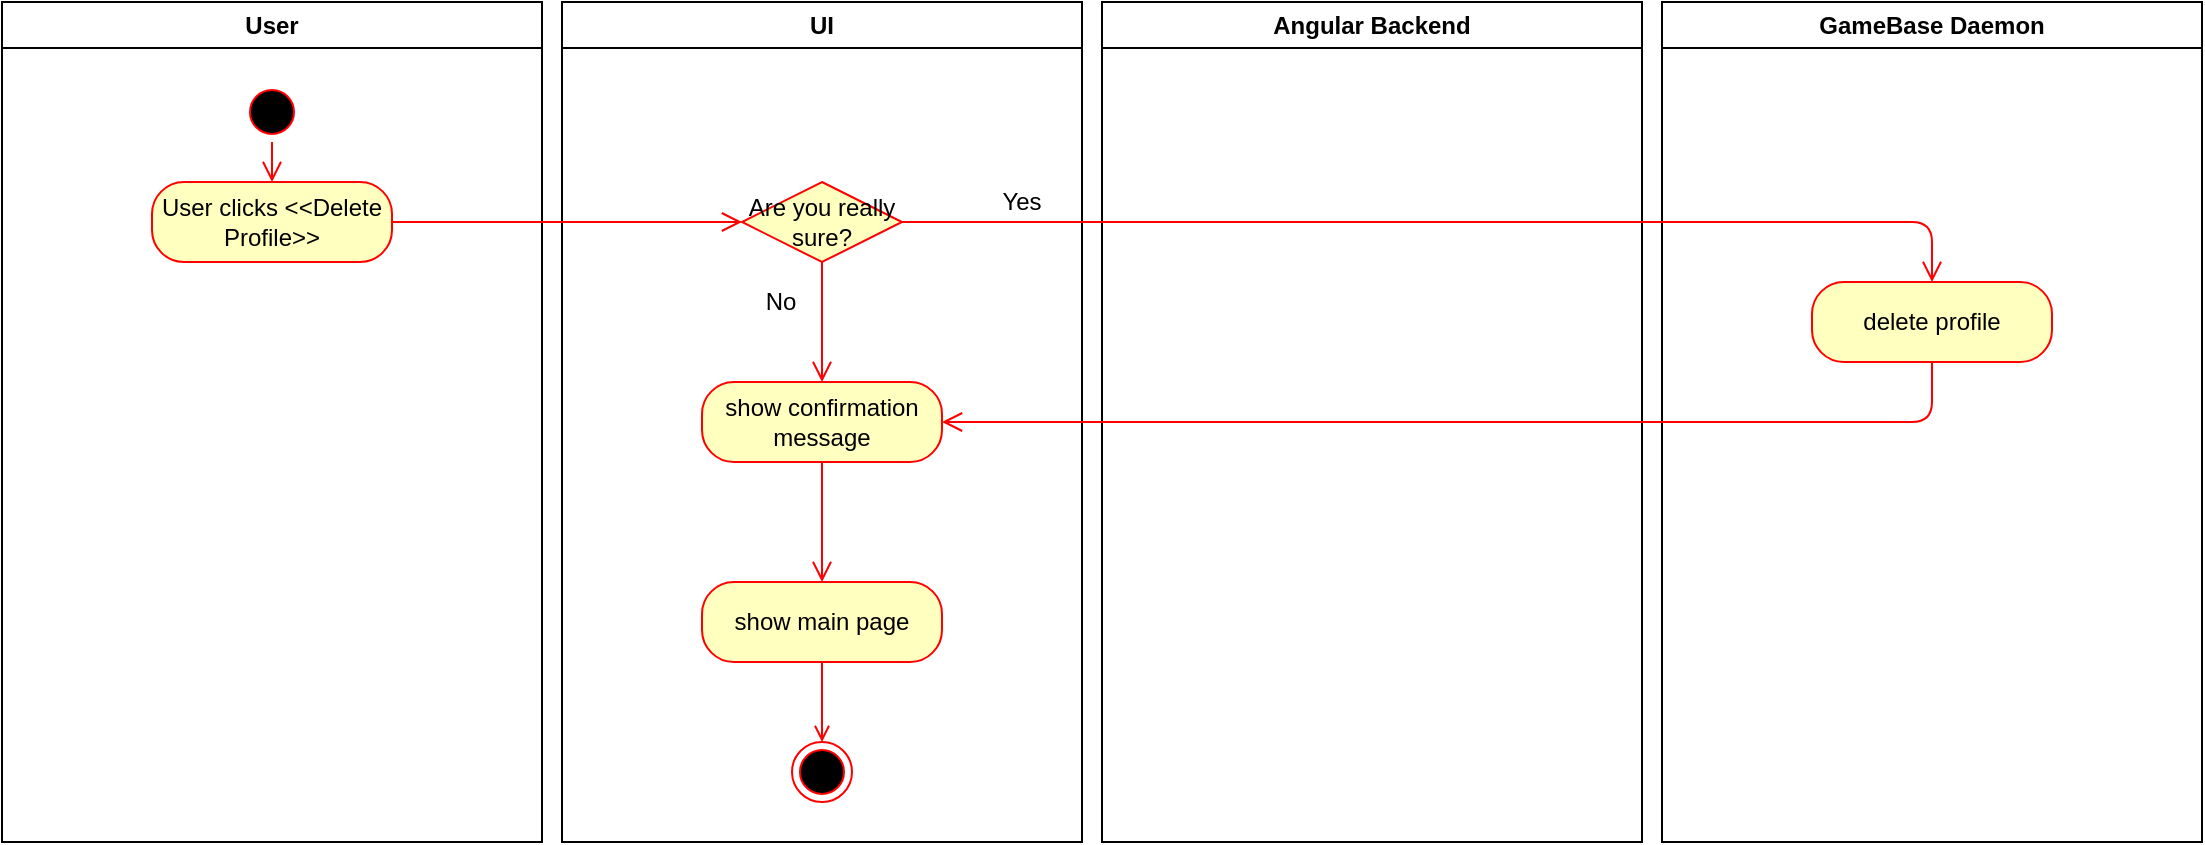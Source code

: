 <mxfile version="13.0.3" type="device"><diagram name="Page-1" id="dd4fdf45-0a81-a461-4935-abd9e4a15d39"><mxGraphModel dx="1102" dy="652" grid="1" gridSize="10" guides="1" tooltips="1" connect="1" arrows="1" fold="1" page="1" pageScale="1" pageWidth="1169" pageHeight="826" background="#ffffff" math="0" shadow="0"><root><mxCell id="0"/><mxCell id="1" parent="0"/><mxCell id="2" value="User" style="swimlane;whiteSpace=wrap" parent="1" vertex="1"><mxGeometry x="30" y="20" width="270" height="420" as="geometry"/></mxCell><mxCell id="5" value="" style="ellipse;shape=startState;fillColor=#000000;strokeColor=#ff0000;" parent="2" vertex="1"><mxGeometry x="120" y="40" width="30" height="30" as="geometry"/></mxCell><mxCell id="6" value="" style="edgeStyle=elbowEdgeStyle;elbow=horizontal;verticalAlign=bottom;endArrow=open;endSize=8;strokeColor=#FF0000;endFill=1;rounded=0;entryX=0.5;entryY=0;" parent="2" source="5" target="78" edge="1"><mxGeometry x="100" y="40" as="geometry"><mxPoint x="115" y="110" as="targetPoint"/></mxGeometry></mxCell><mxCell id="78" value="User clicks &amp;lt;&amp;lt;Delete Profile&amp;gt;&amp;gt;" style="rounded=1;whiteSpace=wrap;html=1;arcSize=40;fillColor=#ffffc0;strokeColor=#ff0000;" parent="2" vertex="1"><mxGeometry x="75" y="90" width="120" height="40" as="geometry"/></mxCell><mxCell id="3" value="UI" style="swimlane;whiteSpace=wrap" parent="1" vertex="1"><mxGeometry x="310" y="20" width="260" height="420" as="geometry"/></mxCell><mxCell id="jyGPnioiTSaXggAigQKD-128" style="edgeStyle=orthogonalEdgeStyle;rounded=0;orthogonalLoop=1;jettySize=auto;html=1;entryX=0.5;entryY=0;entryDx=0;entryDy=0;endArrow=open;endFill=0;strokeColor=#FF0000;align=left;" parent="3" source="109" target="74" edge="1"><mxGeometry relative="1" as="geometry"/></mxCell><mxCell id="109" value="show main page" style="rounded=1;whiteSpace=wrap;html=1;arcSize=40;fillColor=#ffffc0;strokeColor=#ff0000;" parent="3" vertex="1"><mxGeometry x="70" y="290" width="120" height="40" as="geometry"/></mxCell><mxCell id="74" value="" style="ellipse;html=1;shape=endState;fillColor=#000000;strokeColor=#ff0000;" parent="3" vertex="1"><mxGeometry x="115" y="370" width="30" height="30" as="geometry"/></mxCell><mxCell id="jaFobSOB7RtKzmexCF0z-109" value="Are you really sure?" style="rhombus;whiteSpace=wrap;html=1;fillColor=#ffffc0;strokeColor=#ff0000;" vertex="1" parent="3"><mxGeometry x="90" y="90" width="80" height="40" as="geometry"/></mxCell><mxCell id="jaFobSOB7RtKzmexCF0z-116" value="No" style="text;html=1;strokeColor=none;fillColor=none;align=center;verticalAlign=middle;whiteSpace=wrap;rounded=0;" vertex="1" parent="3"><mxGeometry x="90" y="140" width="39" height="20" as="geometry"/></mxCell><mxCell id="jaFobSOB7RtKzmexCF0z-115" value="" style="edgeStyle=orthogonalEdgeStyle;html=1;verticalAlign=bottom;endArrow=open;endSize=8;strokeColor=#ff0000;exitX=0.5;exitY=1;exitDx=0;exitDy=0;entryX=0.5;entryY=0;entryDx=0;entryDy=0;" edge="1" parent="3" source="jaFobSOB7RtKzmexCF0z-109" target="nvzfgMEEoVpTXnKozk_3-110"><mxGeometry relative="1" as="geometry"><mxPoint x="90" y="240" as="targetPoint"/><mxPoint x="-95" y="120" as="sourcePoint"/></mxGeometry></mxCell><mxCell id="jaFobSOB7RtKzmexCF0z-118" value="Yes" style="text;html=1;strokeColor=none;fillColor=none;align=center;verticalAlign=middle;whiteSpace=wrap;rounded=0;" vertex="1" parent="3"><mxGeometry x="210" y="90" width="40" height="20" as="geometry"/></mxCell><mxCell id="nvzfgMEEoVpTXnKozk_3-110" value="show confirmation message" style="rounded=1;whiteSpace=wrap;html=1;arcSize=40;fillColor=#ffffc0;strokeColor=#ff0000;" parent="3" vertex="1"><mxGeometry x="70" y="190" width="120" height="40" as="geometry"/></mxCell><mxCell id="jaFobSOB7RtKzmexCF0z-120" value="" style="edgeStyle=orthogonalEdgeStyle;html=1;verticalAlign=bottom;endArrow=open;endSize=8;strokeColor=#ff0000;entryX=0.5;entryY=0;entryDx=0;entryDy=0;exitX=0.5;exitY=1;exitDx=0;exitDy=0;" edge="1" parent="3" source="nvzfgMEEoVpTXnKozk_3-110" target="109"><mxGeometry relative="1" as="geometry"><mxPoint x="100" y="120" as="targetPoint"/><mxPoint x="-75" y="120" as="sourcePoint"/></mxGeometry></mxCell><mxCell id="4" value="Angular Backend" style="swimlane;whiteSpace=wrap" parent="1" vertex="1"><mxGeometry x="580" y="20" width="270" height="420" as="geometry"/></mxCell><mxCell id="jyGPnioiTSaXggAigQKD-114" value="GameBase Daemon" style="swimlane;whiteSpace=wrap" parent="1" vertex="1"><mxGeometry x="860" y="20" width="270" height="420" as="geometry"/></mxCell><mxCell id="jaFobSOB7RtKzmexCF0z-127" value="GameBase Daemon" style="swimlane;whiteSpace=wrap" vertex="1" parent="jyGPnioiTSaXggAigQKD-114"><mxGeometry width="270" height="420" as="geometry"/></mxCell><mxCell id="jaFobSOB7RtKzmexCF0z-110" value="" style="edgeStyle=orthogonalEdgeStyle;html=1;verticalAlign=bottom;endArrow=open;endSize=8;strokeColor=#ff0000;entryX=0;entryY=0.5;entryDx=0;entryDy=0;exitX=1;exitY=0.5;exitDx=0;exitDy=0;" edge="1" parent="1" source="78" target="jaFobSOB7RtKzmexCF0z-109"><mxGeometry relative="1" as="geometry"><mxPoint x="970" y="330" as="targetPoint"/><mxPoint x="205" y="120" as="sourcePoint"/></mxGeometry></mxCell><mxCell id="jaFobSOB7RtKzmexCF0z-117" value="" style="edgeStyle=orthogonalEdgeStyle;html=1;verticalAlign=bottom;endArrow=open;endSize=8;strokeColor=#ff0000;exitX=0.5;exitY=1;exitDx=0;exitDy=0;entryX=1;entryY=0.5;entryDx=0;entryDy=0;" edge="1" parent="1" source="jaFobSOB7RtKzmexCF0z-128" target="nvzfgMEEoVpTXnKozk_3-110"><mxGeometry relative="1" as="geometry"><mxPoint x="995" y="210" as="targetPoint"/><mxPoint x="450" y="160" as="sourcePoint"/></mxGeometry></mxCell><mxCell id="jaFobSOB7RtKzmexCF0z-128" value="delete profile" style="rounded=1;whiteSpace=wrap;html=1;arcSize=40;fillColor=#ffffc0;strokeColor=#ff0000;" vertex="1" parent="1"><mxGeometry x="935" y="160" width="120" height="40" as="geometry"/></mxCell><mxCell id="jaFobSOB7RtKzmexCF0z-134" value="" style="edgeStyle=orthogonalEdgeStyle;html=1;verticalAlign=bottom;endArrow=open;endSize=8;strokeColor=#ff0000;exitX=1;exitY=0.5;exitDx=0;exitDy=0;entryX=0.5;entryY=0;entryDx=0;entryDy=0;" edge="1" parent="1" source="jaFobSOB7RtKzmexCF0z-109" target="jaFobSOB7RtKzmexCF0z-128"><mxGeometry relative="1" as="geometry"><mxPoint x="995" y="210" as="targetPoint"/><mxPoint x="480" y="130" as="sourcePoint"/></mxGeometry></mxCell></root></mxGraphModel></diagram></mxfile>